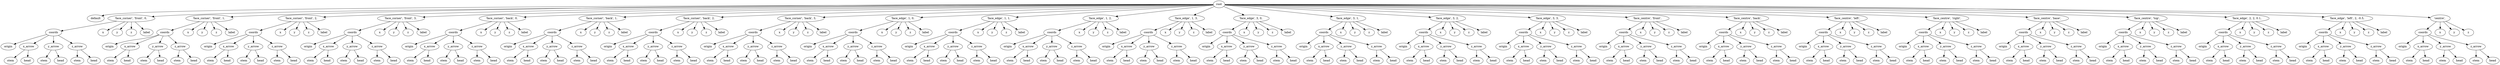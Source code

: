 digraph D {
    root_213 [label="root"];
    default_214 [label="default"];
    215 [label="'face_corner',\ 'front',\ 0,\ "];
    coords_216 [label="coords"];
    origin_217 [label="origin"];
    x_arrow_218 [label="x_arrow"];
    stem_219 [label="stem"];
    head_220 [label="head"];
    y_arrow_221 [label="y_arrow"];
    stem_222 [label="stem"];
    head_223 [label="head"];
    z_arrow_224 [label="z_arrow"];
    stem_225 [label="stem"];
    head_226 [label="head"];
    x_227 [label="x"];
    y_228 [label="y"];
    z_229 [label="z"];
    label_230 [label="label"];
    231 [label="'face_corner',\ 'front',\ 1,\ "];
    coords_232 [label="coords"];
    origin_233 [label="origin"];
    x_arrow_234 [label="x_arrow"];
    stem_235 [label="stem"];
    head_236 [label="head"];
    y_arrow_237 [label="y_arrow"];
    stem_238 [label="stem"];
    head_239 [label="head"];
    z_arrow_240 [label="z_arrow"];
    stem_241 [label="stem"];
    head_242 [label="head"];
    x_243 [label="x"];
    y_244 [label="y"];
    z_245 [label="z"];
    label_246 [label="label"];
    247 [label="'face_corner',\ 'front',\ 2,\ "];
    coords_248 [label="coords"];
    origin_249 [label="origin"];
    x_arrow_250 [label="x_arrow"];
    stem_251 [label="stem"];
    head_252 [label="head"];
    y_arrow_253 [label="y_arrow"];
    stem_254 [label="stem"];
    head_255 [label="head"];
    z_arrow_256 [label="z_arrow"];
    stem_257 [label="stem"];
    head_258 [label="head"];
    x_259 [label="x"];
    y_260 [label="y"];
    z_261 [label="z"];
    label_262 [label="label"];
    263 [label="'face_corner',\ 'front',\ 3,\ "];
    coords_264 [label="coords"];
    origin_265 [label="origin"];
    x_arrow_266 [label="x_arrow"];
    stem_267 [label="stem"];
    head_268 [label="head"];
    y_arrow_269 [label="y_arrow"];
    stem_270 [label="stem"];
    head_271 [label="head"];
    z_arrow_272 [label="z_arrow"];
    stem_273 [label="stem"];
    head_274 [label="head"];
    x_275 [label="x"];
    y_276 [label="y"];
    z_277 [label="z"];
    label_278 [label="label"];
    279 [label="'face_corner',\ 'back',\ 0,\ "];
    coords_280 [label="coords"];
    origin_281 [label="origin"];
    x_arrow_282 [label="x_arrow"];
    stem_283 [label="stem"];
    head_284 [label="head"];
    y_arrow_285 [label="y_arrow"];
    stem_286 [label="stem"];
    head_287 [label="head"];
    z_arrow_288 [label="z_arrow"];
    stem_289 [label="stem"];
    head_290 [label="head"];
    x_291 [label="x"];
    y_292 [label="y"];
    z_293 [label="z"];
    label_294 [label="label"];
    295 [label="'face_corner',\ 'back',\ 1,\ "];
    coords_296 [label="coords"];
    origin_297 [label="origin"];
    x_arrow_298 [label="x_arrow"];
    stem_299 [label="stem"];
    head_300 [label="head"];
    y_arrow_301 [label="y_arrow"];
    stem_302 [label="stem"];
    head_303 [label="head"];
    z_arrow_304 [label="z_arrow"];
    stem_305 [label="stem"];
    head_306 [label="head"];
    x_307 [label="x"];
    y_308 [label="y"];
    z_309 [label="z"];
    label_310 [label="label"];
    311 [label="'face_corner',\ 'back',\ 2,\ "];
    coords_312 [label="coords"];
    origin_313 [label="origin"];
    x_arrow_314 [label="x_arrow"];
    stem_315 [label="stem"];
    head_316 [label="head"];
    y_arrow_317 [label="y_arrow"];
    stem_318 [label="stem"];
    head_319 [label="head"];
    z_arrow_320 [label="z_arrow"];
    stem_321 [label="stem"];
    head_322 [label="head"];
    x_323 [label="x"];
    y_324 [label="y"];
    z_325 [label="z"];
    label_326 [label="label"];
    327 [label="'face_corner',\ 'back',\ 3,\ "];
    coords_328 [label="coords"];
    origin_329 [label="origin"];
    x_arrow_330 [label="x_arrow"];
    stem_331 [label="stem"];
    head_332 [label="head"];
    y_arrow_333 [label="y_arrow"];
    stem_334 [label="stem"];
    head_335 [label="head"];
    z_arrow_336 [label="z_arrow"];
    stem_337 [label="stem"];
    head_338 [label="head"];
    x_339 [label="x"];
    y_340 [label="y"];
    z_341 [label="z"];
    label_342 [label="label"];
    343 [label="'face_edge',\ 1,\ 0,\ "];
    coords_344 [label="coords"];
    origin_345 [label="origin"];
    x_arrow_346 [label="x_arrow"];
    stem_347 [label="stem"];
    head_348 [label="head"];
    y_arrow_349 [label="y_arrow"];
    stem_350 [label="stem"];
    head_351 [label="head"];
    z_arrow_352 [label="z_arrow"];
    stem_353 [label="stem"];
    head_354 [label="head"];
    x_355 [label="x"];
    y_356 [label="y"];
    z_357 [label="z"];
    label_358 [label="label"];
    359 [label="'face_edge',\ 1,\ 1,\ "];
    coords_360 [label="coords"];
    origin_361 [label="origin"];
    x_arrow_362 [label="x_arrow"];
    stem_363 [label="stem"];
    head_364 [label="head"];
    y_arrow_365 [label="y_arrow"];
    stem_366 [label="stem"];
    head_367 [label="head"];
    z_arrow_368 [label="z_arrow"];
    stem_369 [label="stem"];
    head_370 [label="head"];
    x_371 [label="x"];
    y_372 [label="y"];
    z_373 [label="z"];
    label_374 [label="label"];
    375 [label="'face_edge',\ 1,\ 2,\ "];
    coords_376 [label="coords"];
    origin_377 [label="origin"];
    x_arrow_378 [label="x_arrow"];
    stem_379 [label="stem"];
    head_380 [label="head"];
    y_arrow_381 [label="y_arrow"];
    stem_382 [label="stem"];
    head_383 [label="head"];
    z_arrow_384 [label="z_arrow"];
    stem_385 [label="stem"];
    head_386 [label="head"];
    x_387 [label="x"];
    y_388 [label="y"];
    z_389 [label="z"];
    label_390 [label="label"];
    391 [label="'face_edge',\ 1,\ 3,\ "];
    coords_392 [label="coords"];
    origin_393 [label="origin"];
    x_arrow_394 [label="x_arrow"];
    stem_395 [label="stem"];
    head_396 [label="head"];
    y_arrow_397 [label="y_arrow"];
    stem_398 [label="stem"];
    head_399 [label="head"];
    z_arrow_400 [label="z_arrow"];
    stem_401 [label="stem"];
    head_402 [label="head"];
    x_403 [label="x"];
    y_404 [label="y"];
    z_405 [label="z"];
    label_406 [label="label"];
    407 [label="'face_edge',\ 3,\ 0,\ "];
    coords_408 [label="coords"];
    origin_409 [label="origin"];
    x_arrow_410 [label="x_arrow"];
    stem_411 [label="stem"];
    head_412 [label="head"];
    y_arrow_413 [label="y_arrow"];
    stem_414 [label="stem"];
    head_415 [label="head"];
    z_arrow_416 [label="z_arrow"];
    stem_417 [label="stem"];
    head_418 [label="head"];
    x_419 [label="x"];
    y_420 [label="y"];
    z_421 [label="z"];
    label_422 [label="label"];
    423 [label="'face_edge',\ 3,\ 1,\ "];
    coords_424 [label="coords"];
    origin_425 [label="origin"];
    x_arrow_426 [label="x_arrow"];
    stem_427 [label="stem"];
    head_428 [label="head"];
    y_arrow_429 [label="y_arrow"];
    stem_430 [label="stem"];
    head_431 [label="head"];
    z_arrow_432 [label="z_arrow"];
    stem_433 [label="stem"];
    head_434 [label="head"];
    x_435 [label="x"];
    y_436 [label="y"];
    z_437 [label="z"];
    label_438 [label="label"];
    439 [label="'face_edge',\ 3,\ 2,\ "];
    coords_440 [label="coords"];
    origin_441 [label="origin"];
    x_arrow_442 [label="x_arrow"];
    stem_443 [label="stem"];
    head_444 [label="head"];
    y_arrow_445 [label="y_arrow"];
    stem_446 [label="stem"];
    head_447 [label="head"];
    z_arrow_448 [label="z_arrow"];
    stem_449 [label="stem"];
    head_450 [label="head"];
    x_451 [label="x"];
    y_452 [label="y"];
    z_453 [label="z"];
    label_454 [label="label"];
    455 [label="'face_edge',\ 3,\ 3,\ "];
    coords_456 [label="coords"];
    origin_457 [label="origin"];
    x_arrow_458 [label="x_arrow"];
    stem_459 [label="stem"];
    head_460 [label="head"];
    y_arrow_461 [label="y_arrow"];
    stem_462 [label="stem"];
    head_463 [label="head"];
    z_arrow_464 [label="z_arrow"];
    stem_465 [label="stem"];
    head_466 [label="head"];
    x_467 [label="x"];
    y_468 [label="y"];
    z_469 [label="z"];
    label_470 [label="label"];
    471 [label="'face_centre',\ 'front',\ "];
    coords_472 [label="coords"];
    origin_473 [label="origin"];
    x_arrow_474 [label="x_arrow"];
    stem_475 [label="stem"];
    head_476 [label="head"];
    y_arrow_477 [label="y_arrow"];
    stem_478 [label="stem"];
    head_479 [label="head"];
    z_arrow_480 [label="z_arrow"];
    stem_481 [label="stem"];
    head_482 [label="head"];
    x_483 [label="x"];
    y_484 [label="y"];
    z_485 [label="z"];
    label_486 [label="label"];
    487 [label="'face_centre',\ 'back',\ "];
    coords_488 [label="coords"];
    origin_489 [label="origin"];
    x_arrow_490 [label="x_arrow"];
    stem_491 [label="stem"];
    head_492 [label="head"];
    y_arrow_493 [label="y_arrow"];
    stem_494 [label="stem"];
    head_495 [label="head"];
    z_arrow_496 [label="z_arrow"];
    stem_497 [label="stem"];
    head_498 [label="head"];
    x_499 [label="x"];
    y_500 [label="y"];
    z_501 [label="z"];
    label_502 [label="label"];
    503 [label="'face_centre',\ 'left',\ "];
    coords_504 [label="coords"];
    origin_505 [label="origin"];
    x_arrow_506 [label="x_arrow"];
    stem_507 [label="stem"];
    head_508 [label="head"];
    y_arrow_509 [label="y_arrow"];
    stem_510 [label="stem"];
    head_511 [label="head"];
    z_arrow_512 [label="z_arrow"];
    stem_513 [label="stem"];
    head_514 [label="head"];
    x_515 [label="x"];
    y_516 [label="y"];
    z_517 [label="z"];
    label_518 [label="label"];
    519 [label="'face_centre',\ 'right',\ "];
    coords_520 [label="coords"];
    origin_521 [label="origin"];
    x_arrow_522 [label="x_arrow"];
    stem_523 [label="stem"];
    head_524 [label="head"];
    y_arrow_525 [label="y_arrow"];
    stem_526 [label="stem"];
    head_527 [label="head"];
    z_arrow_528 [label="z_arrow"];
    stem_529 [label="stem"];
    head_530 [label="head"];
    x_531 [label="x"];
    y_532 [label="y"];
    z_533 [label="z"];
    label_534 [label="label"];
    535 [label="'face_centre',\ 'base',\ "];
    coords_536 [label="coords"];
    origin_537 [label="origin"];
    x_arrow_538 [label="x_arrow"];
    stem_539 [label="stem"];
    head_540 [label="head"];
    y_arrow_541 [label="y_arrow"];
    stem_542 [label="stem"];
    head_543 [label="head"];
    z_arrow_544 [label="z_arrow"];
    stem_545 [label="stem"];
    head_546 [label="head"];
    x_547 [label="x"];
    y_548 [label="y"];
    z_549 [label="z"];
    label_550 [label="label"];
    551 [label="'face_centre',\ 'top',\ "];
    coords_552 [label="coords"];
    origin_553 [label="origin"];
    x_arrow_554 [label="x_arrow"];
    stem_555 [label="stem"];
    head_556 [label="head"];
    y_arrow_557 [label="y_arrow"];
    stem_558 [label="stem"];
    head_559 [label="head"];
    z_arrow_560 [label="z_arrow"];
    stem_561 [label="stem"];
    head_562 [label="head"];
    x_563 [label="x"];
    y_564 [label="y"];
    z_565 [label="z"];
    label_566 [label="label"];
    567 [label="'face_edge',\ 2,\ 2,\ 0\.1,\ "];
    coords_568 [label="coords"];
    origin_569 [label="origin"];
    x_arrow_570 [label="x_arrow"];
    stem_571 [label="stem"];
    head_572 [label="head"];
    y_arrow_573 [label="y_arrow"];
    stem_574 [label="stem"];
    head_575 [label="head"];
    z_arrow_576 [label="z_arrow"];
    stem_577 [label="stem"];
    head_578 [label="head"];
    x_579 [label="x"];
    y_580 [label="y"];
    z_581 [label="z"];
    label_582 [label="label"];
    583 [label="'face_edge',\ 'left',\ 2,\ \-0\.5,\ "];
    coords_584 [label="coords"];
    origin_585 [label="origin"];
    x_arrow_586 [label="x_arrow"];
    stem_587 [label="stem"];
    head_588 [label="head"];
    y_arrow_589 [label="y_arrow"];
    stem_590 [label="stem"];
    head_591 [label="head"];
    z_arrow_592 [label="z_arrow"];
    stem_593 [label="stem"];
    head_594 [label="head"];
    x_595 [label="x"];
    y_596 [label="y"];
    z_597 [label="z"];
    label_598 [label="label"];
    599 [label="'centre',\ "];
    coords_600 [label="coords"];
    origin_601 [label="origin"];
    x_arrow_602 [label="x_arrow"];
    stem_603 [label="stem"];
    head_604 [label="head"];
    y_arrow_605 [label="y_arrow"];
    stem_606 [label="stem"];
    head_607 [label="head"];
    z_arrow_608 [label="z_arrow"];
    stem_609 [label="stem"];
    head_610 [label="head"];
    x_611 [label="x"];
    y_612 [label="y"];
    z_613 [label="z"];
    root_213 -> default_214;
    root_213 -> 215;
    215 -> coords_216;
    coords_216 -> origin_217;
    coords_216 -> x_arrow_218;
    x_arrow_218 -> stem_219;
    x_arrow_218 -> head_220;
    coords_216 -> y_arrow_221;
    y_arrow_221 -> stem_222;
    y_arrow_221 -> head_223;
    coords_216 -> z_arrow_224;
    z_arrow_224 -> stem_225;
    z_arrow_224 -> head_226;
    215 -> x_227;
    215 -> y_228;
    215 -> z_229;
    215 -> label_230;
    root_213 -> 231;
    231 -> coords_232;
    coords_232 -> origin_233;
    coords_232 -> x_arrow_234;
    x_arrow_234 -> stem_235;
    x_arrow_234 -> head_236;
    coords_232 -> y_arrow_237;
    y_arrow_237 -> stem_238;
    y_arrow_237 -> head_239;
    coords_232 -> z_arrow_240;
    z_arrow_240 -> stem_241;
    z_arrow_240 -> head_242;
    231 -> x_243;
    231 -> y_244;
    231 -> z_245;
    231 -> label_246;
    root_213 -> 247;
    247 -> coords_248;
    coords_248 -> origin_249;
    coords_248 -> x_arrow_250;
    x_arrow_250 -> stem_251;
    x_arrow_250 -> head_252;
    coords_248 -> y_arrow_253;
    y_arrow_253 -> stem_254;
    y_arrow_253 -> head_255;
    coords_248 -> z_arrow_256;
    z_arrow_256 -> stem_257;
    z_arrow_256 -> head_258;
    247 -> x_259;
    247 -> y_260;
    247 -> z_261;
    247 -> label_262;
    root_213 -> 263;
    263 -> coords_264;
    coords_264 -> origin_265;
    coords_264 -> x_arrow_266;
    x_arrow_266 -> stem_267;
    x_arrow_266 -> head_268;
    coords_264 -> y_arrow_269;
    y_arrow_269 -> stem_270;
    y_arrow_269 -> head_271;
    coords_264 -> z_arrow_272;
    z_arrow_272 -> stem_273;
    z_arrow_272 -> head_274;
    263 -> x_275;
    263 -> y_276;
    263 -> z_277;
    263 -> label_278;
    root_213 -> 279;
    279 -> coords_280;
    coords_280 -> origin_281;
    coords_280 -> x_arrow_282;
    x_arrow_282 -> stem_283;
    x_arrow_282 -> head_284;
    coords_280 -> y_arrow_285;
    y_arrow_285 -> stem_286;
    y_arrow_285 -> head_287;
    coords_280 -> z_arrow_288;
    z_arrow_288 -> stem_289;
    z_arrow_288 -> head_290;
    279 -> x_291;
    279 -> y_292;
    279 -> z_293;
    279 -> label_294;
    root_213 -> 295;
    295 -> coords_296;
    coords_296 -> origin_297;
    coords_296 -> x_arrow_298;
    x_arrow_298 -> stem_299;
    x_arrow_298 -> head_300;
    coords_296 -> y_arrow_301;
    y_arrow_301 -> stem_302;
    y_arrow_301 -> head_303;
    coords_296 -> z_arrow_304;
    z_arrow_304 -> stem_305;
    z_arrow_304 -> head_306;
    295 -> x_307;
    295 -> y_308;
    295 -> z_309;
    295 -> label_310;
    root_213 -> 311;
    311 -> coords_312;
    coords_312 -> origin_313;
    coords_312 -> x_arrow_314;
    x_arrow_314 -> stem_315;
    x_arrow_314 -> head_316;
    coords_312 -> y_arrow_317;
    y_arrow_317 -> stem_318;
    y_arrow_317 -> head_319;
    coords_312 -> z_arrow_320;
    z_arrow_320 -> stem_321;
    z_arrow_320 -> head_322;
    311 -> x_323;
    311 -> y_324;
    311 -> z_325;
    311 -> label_326;
    root_213 -> 327;
    327 -> coords_328;
    coords_328 -> origin_329;
    coords_328 -> x_arrow_330;
    x_arrow_330 -> stem_331;
    x_arrow_330 -> head_332;
    coords_328 -> y_arrow_333;
    y_arrow_333 -> stem_334;
    y_arrow_333 -> head_335;
    coords_328 -> z_arrow_336;
    z_arrow_336 -> stem_337;
    z_arrow_336 -> head_338;
    327 -> x_339;
    327 -> y_340;
    327 -> z_341;
    327 -> label_342;
    root_213 -> 343;
    343 -> coords_344;
    coords_344 -> origin_345;
    coords_344 -> x_arrow_346;
    x_arrow_346 -> stem_347;
    x_arrow_346 -> head_348;
    coords_344 -> y_arrow_349;
    y_arrow_349 -> stem_350;
    y_arrow_349 -> head_351;
    coords_344 -> z_arrow_352;
    z_arrow_352 -> stem_353;
    z_arrow_352 -> head_354;
    343 -> x_355;
    343 -> y_356;
    343 -> z_357;
    343 -> label_358;
    root_213 -> 359;
    359 -> coords_360;
    coords_360 -> origin_361;
    coords_360 -> x_arrow_362;
    x_arrow_362 -> stem_363;
    x_arrow_362 -> head_364;
    coords_360 -> y_arrow_365;
    y_arrow_365 -> stem_366;
    y_arrow_365 -> head_367;
    coords_360 -> z_arrow_368;
    z_arrow_368 -> stem_369;
    z_arrow_368 -> head_370;
    359 -> x_371;
    359 -> y_372;
    359 -> z_373;
    359 -> label_374;
    root_213 -> 375;
    375 -> coords_376;
    coords_376 -> origin_377;
    coords_376 -> x_arrow_378;
    x_arrow_378 -> stem_379;
    x_arrow_378 -> head_380;
    coords_376 -> y_arrow_381;
    y_arrow_381 -> stem_382;
    y_arrow_381 -> head_383;
    coords_376 -> z_arrow_384;
    z_arrow_384 -> stem_385;
    z_arrow_384 -> head_386;
    375 -> x_387;
    375 -> y_388;
    375 -> z_389;
    375 -> label_390;
    root_213 -> 391;
    391 -> coords_392;
    coords_392 -> origin_393;
    coords_392 -> x_arrow_394;
    x_arrow_394 -> stem_395;
    x_arrow_394 -> head_396;
    coords_392 -> y_arrow_397;
    y_arrow_397 -> stem_398;
    y_arrow_397 -> head_399;
    coords_392 -> z_arrow_400;
    z_arrow_400 -> stem_401;
    z_arrow_400 -> head_402;
    391 -> x_403;
    391 -> y_404;
    391 -> z_405;
    391 -> label_406;
    root_213 -> 407;
    407 -> coords_408;
    coords_408 -> origin_409;
    coords_408 -> x_arrow_410;
    x_arrow_410 -> stem_411;
    x_arrow_410 -> head_412;
    coords_408 -> y_arrow_413;
    y_arrow_413 -> stem_414;
    y_arrow_413 -> head_415;
    coords_408 -> z_arrow_416;
    z_arrow_416 -> stem_417;
    z_arrow_416 -> head_418;
    407 -> x_419;
    407 -> y_420;
    407 -> z_421;
    407 -> label_422;
    root_213 -> 423;
    423 -> coords_424;
    coords_424 -> origin_425;
    coords_424 -> x_arrow_426;
    x_arrow_426 -> stem_427;
    x_arrow_426 -> head_428;
    coords_424 -> y_arrow_429;
    y_arrow_429 -> stem_430;
    y_arrow_429 -> head_431;
    coords_424 -> z_arrow_432;
    z_arrow_432 -> stem_433;
    z_arrow_432 -> head_434;
    423 -> x_435;
    423 -> y_436;
    423 -> z_437;
    423 -> label_438;
    root_213 -> 439;
    439 -> coords_440;
    coords_440 -> origin_441;
    coords_440 -> x_arrow_442;
    x_arrow_442 -> stem_443;
    x_arrow_442 -> head_444;
    coords_440 -> y_arrow_445;
    y_arrow_445 -> stem_446;
    y_arrow_445 -> head_447;
    coords_440 -> z_arrow_448;
    z_arrow_448 -> stem_449;
    z_arrow_448 -> head_450;
    439 -> x_451;
    439 -> y_452;
    439 -> z_453;
    439 -> label_454;
    root_213 -> 455;
    455 -> coords_456;
    coords_456 -> origin_457;
    coords_456 -> x_arrow_458;
    x_arrow_458 -> stem_459;
    x_arrow_458 -> head_460;
    coords_456 -> y_arrow_461;
    y_arrow_461 -> stem_462;
    y_arrow_461 -> head_463;
    coords_456 -> z_arrow_464;
    z_arrow_464 -> stem_465;
    z_arrow_464 -> head_466;
    455 -> x_467;
    455 -> y_468;
    455 -> z_469;
    455 -> label_470;
    root_213 -> 471;
    471 -> coords_472;
    coords_472 -> origin_473;
    coords_472 -> x_arrow_474;
    x_arrow_474 -> stem_475;
    x_arrow_474 -> head_476;
    coords_472 -> y_arrow_477;
    y_arrow_477 -> stem_478;
    y_arrow_477 -> head_479;
    coords_472 -> z_arrow_480;
    z_arrow_480 -> stem_481;
    z_arrow_480 -> head_482;
    471 -> x_483;
    471 -> y_484;
    471 -> z_485;
    471 -> label_486;
    root_213 -> 487;
    487 -> coords_488;
    coords_488 -> origin_489;
    coords_488 -> x_arrow_490;
    x_arrow_490 -> stem_491;
    x_arrow_490 -> head_492;
    coords_488 -> y_arrow_493;
    y_arrow_493 -> stem_494;
    y_arrow_493 -> head_495;
    coords_488 -> z_arrow_496;
    z_arrow_496 -> stem_497;
    z_arrow_496 -> head_498;
    487 -> x_499;
    487 -> y_500;
    487 -> z_501;
    487 -> label_502;
    root_213 -> 503;
    503 -> coords_504;
    coords_504 -> origin_505;
    coords_504 -> x_arrow_506;
    x_arrow_506 -> stem_507;
    x_arrow_506 -> head_508;
    coords_504 -> y_arrow_509;
    y_arrow_509 -> stem_510;
    y_arrow_509 -> head_511;
    coords_504 -> z_arrow_512;
    z_arrow_512 -> stem_513;
    z_arrow_512 -> head_514;
    503 -> x_515;
    503 -> y_516;
    503 -> z_517;
    503 -> label_518;
    root_213 -> 519;
    519 -> coords_520;
    coords_520 -> origin_521;
    coords_520 -> x_arrow_522;
    x_arrow_522 -> stem_523;
    x_arrow_522 -> head_524;
    coords_520 -> y_arrow_525;
    y_arrow_525 -> stem_526;
    y_arrow_525 -> head_527;
    coords_520 -> z_arrow_528;
    z_arrow_528 -> stem_529;
    z_arrow_528 -> head_530;
    519 -> x_531;
    519 -> y_532;
    519 -> z_533;
    519 -> label_534;
    root_213 -> 535;
    535 -> coords_536;
    coords_536 -> origin_537;
    coords_536 -> x_arrow_538;
    x_arrow_538 -> stem_539;
    x_arrow_538 -> head_540;
    coords_536 -> y_arrow_541;
    y_arrow_541 -> stem_542;
    y_arrow_541 -> head_543;
    coords_536 -> z_arrow_544;
    z_arrow_544 -> stem_545;
    z_arrow_544 -> head_546;
    535 -> x_547;
    535 -> y_548;
    535 -> z_549;
    535 -> label_550;
    root_213 -> 551;
    551 -> coords_552;
    coords_552 -> origin_553;
    coords_552 -> x_arrow_554;
    x_arrow_554 -> stem_555;
    x_arrow_554 -> head_556;
    coords_552 -> y_arrow_557;
    y_arrow_557 -> stem_558;
    y_arrow_557 -> head_559;
    coords_552 -> z_arrow_560;
    z_arrow_560 -> stem_561;
    z_arrow_560 -> head_562;
    551 -> x_563;
    551 -> y_564;
    551 -> z_565;
    551 -> label_566;
    root_213 -> 567;
    567 -> coords_568;
    coords_568 -> origin_569;
    coords_568 -> x_arrow_570;
    x_arrow_570 -> stem_571;
    x_arrow_570 -> head_572;
    coords_568 -> y_arrow_573;
    y_arrow_573 -> stem_574;
    y_arrow_573 -> head_575;
    coords_568 -> z_arrow_576;
    z_arrow_576 -> stem_577;
    z_arrow_576 -> head_578;
    567 -> x_579;
    567 -> y_580;
    567 -> z_581;
    567 -> label_582;
    root_213 -> 583;
    583 -> coords_584;
    coords_584 -> origin_585;
    coords_584 -> x_arrow_586;
    x_arrow_586 -> stem_587;
    x_arrow_586 -> head_588;
    coords_584 -> y_arrow_589;
    y_arrow_589 -> stem_590;
    y_arrow_589 -> head_591;
    coords_584 -> z_arrow_592;
    z_arrow_592 -> stem_593;
    z_arrow_592 -> head_594;
    583 -> x_595;
    583 -> y_596;
    583 -> z_597;
    583 -> label_598;
    root_213 -> 599;
    599 -> coords_600;
    coords_600 -> origin_601;
    coords_600 -> x_arrow_602;
    x_arrow_602 -> stem_603;
    x_arrow_602 -> head_604;
    coords_600 -> y_arrow_605;
    y_arrow_605 -> stem_606;
    y_arrow_605 -> head_607;
    coords_600 -> z_arrow_608;
    z_arrow_608 -> stem_609;
    z_arrow_608 -> head_610;
    599 -> x_611;
    599 -> y_612;
    599 -> z_613;
}
